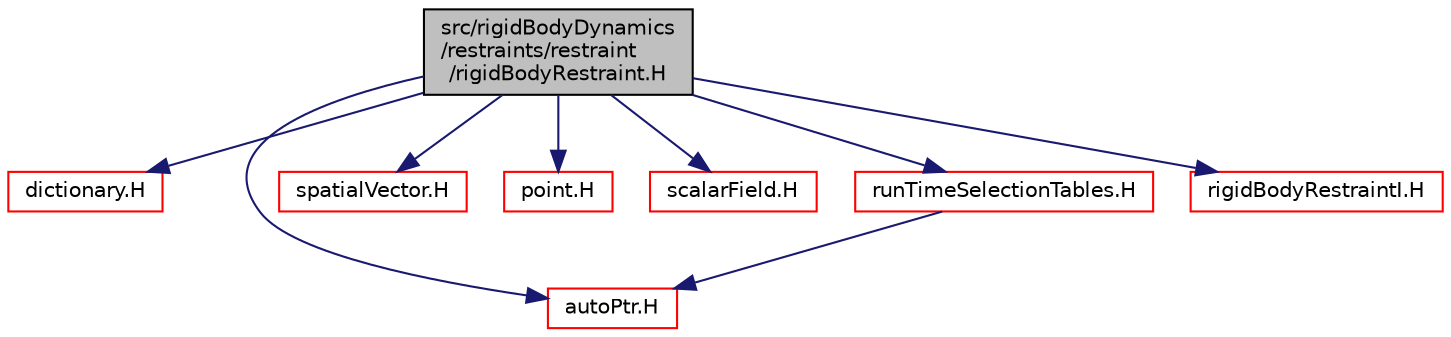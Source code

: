 digraph "src/rigidBodyDynamics/restraints/restraint/rigidBodyRestraint.H"
{
  bgcolor="transparent";
  edge [fontname="Helvetica",fontsize="10",labelfontname="Helvetica",labelfontsize="10"];
  node [fontname="Helvetica",fontsize="10",shape=record];
  Node1 [label="src/rigidBodyDynamics\l/restraints/restraint\l/rigidBodyRestraint.H",height=0.2,width=0.4,color="black", fillcolor="grey75", style="filled", fontcolor="black"];
  Node1 -> Node2 [color="midnightblue",fontsize="10",style="solid",fontname="Helvetica"];
  Node2 [label="dictionary.H",height=0.2,width=0.4,color="red",URL="$a07847.html"];
  Node1 -> Node3 [color="midnightblue",fontsize="10",style="solid",fontname="Helvetica"];
  Node3 [label="autoPtr.H",height=0.2,width=0.4,color="red",URL="$a08615.html"];
  Node1 -> Node4 [color="midnightblue",fontsize="10",style="solid",fontname="Helvetica"];
  Node4 [label="spatialVector.H",height=0.2,width=0.4,color="red",URL="$a09133.html"];
  Node1 -> Node5 [color="midnightblue",fontsize="10",style="solid",fontname="Helvetica"];
  Node5 [label="point.H",height=0.2,width=0.4,color="red",URL="$a08945.html"];
  Node1 -> Node6 [color="midnightblue",fontsize="10",style="solid",fontname="Helvetica"];
  Node6 [label="scalarField.H",height=0.2,width=0.4,color="red",URL="$a08130.html"];
  Node1 -> Node7 [color="midnightblue",fontsize="10",style="solid",fontname="Helvetica"];
  Node7 [label="runTimeSelectionTables.H",height=0.2,width=0.4,color="red",URL="$a08005.html",tooltip="Macros to ease declaration of run-time selection tables. "];
  Node7 -> Node3 [color="midnightblue",fontsize="10",style="solid",fontname="Helvetica"];
  Node1 -> Node8 [color="midnightblue",fontsize="10",style="solid",fontname="Helvetica"];
  Node8 [label="rigidBodyRestraintI.H",height=0.2,width=0.4,color="red",URL="$a09837.html"];
}

